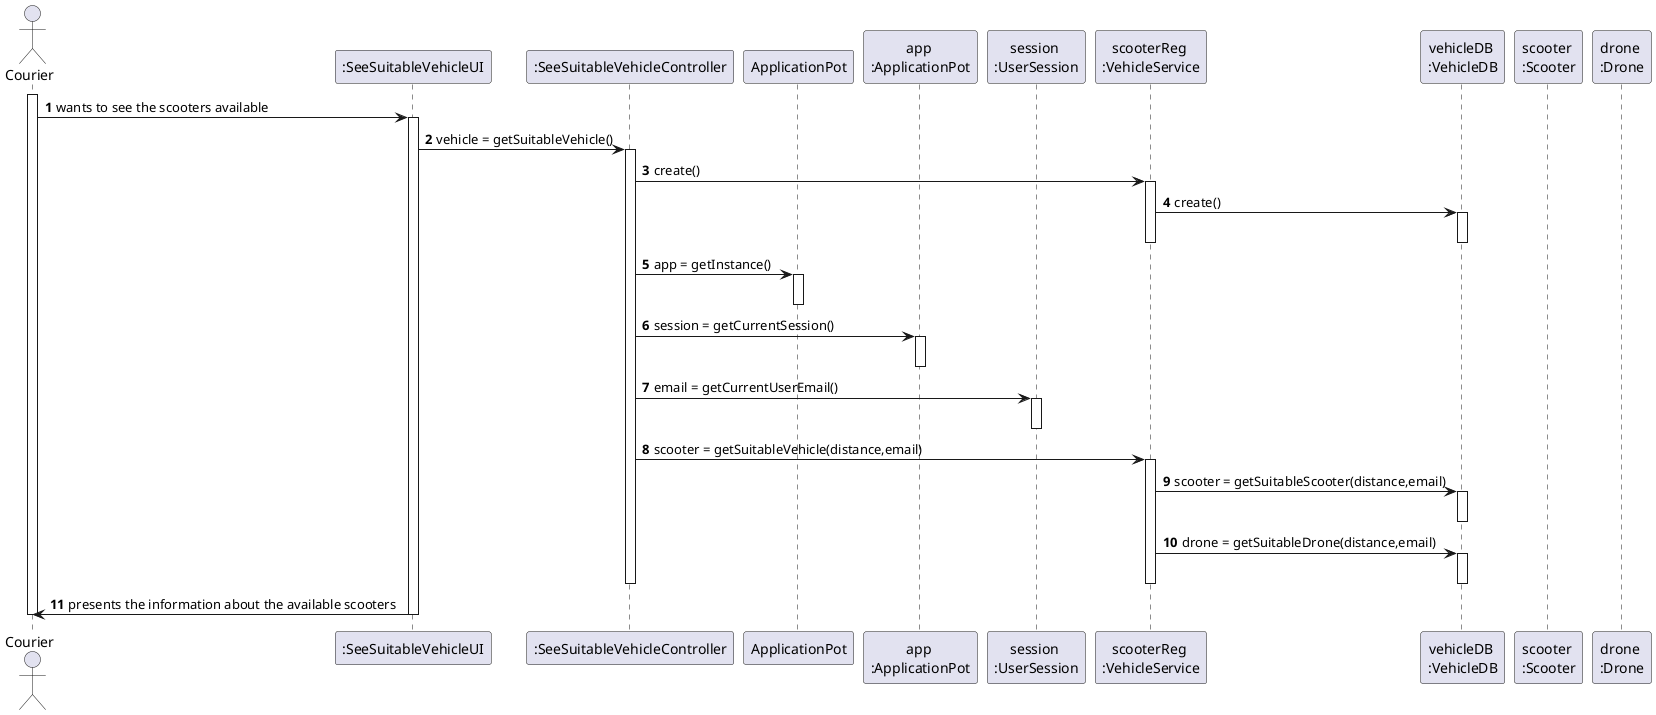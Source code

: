 @startuml
autonumber
actor "Courier" as COURIER

participant ":SeeSuitableVehicleUI" as UI
participant ":SeeSuitableVehicleController" as CTRL
participant "ApplicationPot" as PA
participant "app \n:ApplicationPot" as APA
participant "session \n:UserSession" as US
participant "scooterReg \n:VehicleService" as RF
participant "vehicleDB \n:VehicleDB" as SDB
participant "scooter \n:Scooter" as CS
participant "drone \n:Drone" as DR

activate COURIER

COURIER -> UI :  wants to see the scooters available
activate UI
UI -> CTRL : vehicle = getSuitableVehicle()
activate CTRL
CTRL -> RF : create()
activate RF
RF -> SDB : create()
activate SDB
deactivate RF
deactivate SDB
CTRL -> PA : app = getInstance()
activate PA
deactivate PA
CTRL -> APA : session = getCurrentSession()
activate APA
deactivate APA
CTRL -> US : email = getCurrentUserEmail()
activate US
deactivate US
CTRL -> RF : scooter = getSuitableVehicle(distance,email)
activate RF
RF -> SDB : scooter = getSuitableScooter(distance,email)
activate SDB
deactivate SDB
RF -> SDB : drone = getSuitableDrone(distance,email)
activate SDB
deactivate SDB
deactivate RF
deactivate CTRL


UI -> COURIER : presents the information about the available scooters
deactivate UI

deactivate COURIER

@enduml
